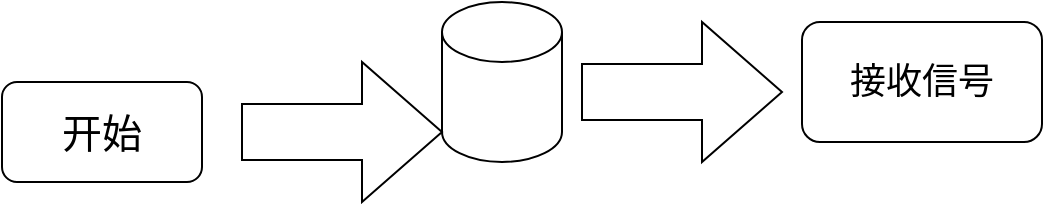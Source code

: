 <mxfile version="24.8.4">
  <diagram name="第 1 页" id="DJTR9RIW7RjRUOTSr0UA">
    <mxGraphModel dx="1194" dy="660" grid="1" gridSize="10" guides="1" tooltips="1" connect="1" arrows="1" fold="1" page="1" pageScale="1" pageWidth="827" pageHeight="1169" math="0" shadow="0">
      <root>
        <mxCell id="0" />
        <mxCell id="1" parent="0" />
        <mxCell id="P_8utI7oJRzgSjE-ICU--1" value="&lt;font style=&quot;font-size: 20px;&quot;&gt;开始&lt;/font&gt;" style="rounded=1;whiteSpace=wrap;html=1;" parent="1" vertex="1">
          <mxGeometry x="90" y="260" width="100" height="50" as="geometry" />
        </mxCell>
        <mxCell id="P_8utI7oJRzgSjE-ICU--3" value="" style="shape=cylinder3;whiteSpace=wrap;html=1;boundedLbl=1;backgroundOutline=1;size=15;rounded=1;" parent="1" vertex="1">
          <mxGeometry x="310" y="220" width="60" height="80" as="geometry" />
        </mxCell>
        <mxCell id="P_8utI7oJRzgSjE-ICU--4" value="&lt;font style=&quot;font-size: 18px;&quot;&gt;接收信号&lt;/font&gt;" style="rounded=1;whiteSpace=wrap;html=1;" parent="1" vertex="1">
          <mxGeometry x="490" y="230" width="120" height="60" as="geometry" />
        </mxCell>
        <mxCell id="P_8utI7oJRzgSjE-ICU--7" value="" style="html=1;shadow=0;dashed=0;align=center;verticalAlign=middle;shape=mxgraph.arrows2.arrow;dy=0.6;dx=40;notch=0;rounded=1;" parent="1" vertex="1">
          <mxGeometry x="210" y="250" width="100" height="70" as="geometry" />
        </mxCell>
        <mxCell id="P_8utI7oJRzgSjE-ICU--8" value="" style="html=1;shadow=0;dashed=0;align=center;verticalAlign=middle;shape=mxgraph.arrows2.arrow;dy=0.6;dx=40;notch=0;rounded=1;" parent="1" vertex="1">
          <mxGeometry x="380" y="230" width="100" height="70" as="geometry" />
        </mxCell>
      </root>
    </mxGraphModel>
  </diagram>
</mxfile>
